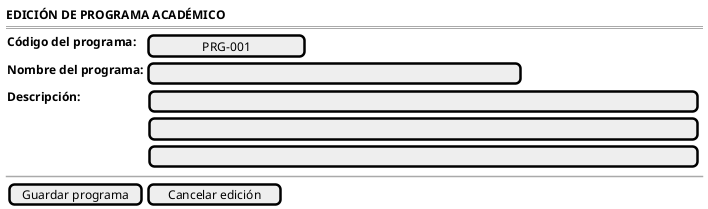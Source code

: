 @startsalt editarPrograma-wireframe
{
    <b>EDICIÓN DE PROGRAMA ACADÉMICO</b>
    ===
    {
        <b>Código del programa:</b> | [      PRG-001      ]
        <b>Nombre del programa:</b> | [                                              ]
        <b>Descripción:</b> | 
        {
            [                                                                    ]
            [                                                                    ]
            [                                                                    ]
        }
    }
    
    ~~
    
    {[Guardar programa] | [Cancelar edición]}
}

@endsalt